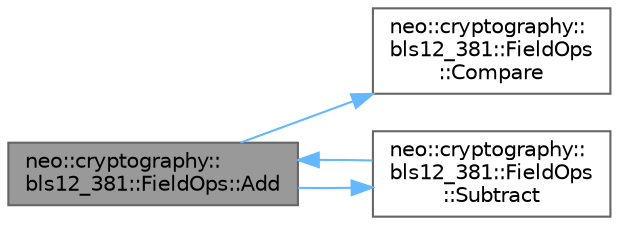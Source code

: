 digraph "neo::cryptography::bls12_381::FieldOps::Add"
{
 // LATEX_PDF_SIZE
  bgcolor="transparent";
  edge [fontname=Helvetica,fontsize=10,labelfontname=Helvetica,labelfontsize=10];
  node [fontname=Helvetica,fontsize=10,shape=box,height=0.2,width=0.4];
  rankdir="LR";
  Node1 [id="Node000001",label="neo::cryptography::\lbls12_381::FieldOps::Add",height=0.2,width=0.4,color="gray40", fillcolor="grey60", style="filled", fontcolor="black",tooltip=" "];
  Node1 -> Node2 [id="edge4_Node000001_Node000002",color="steelblue1",style="solid",tooltip=" "];
  Node2 [id="Node000002",label="neo::cryptography::\lbls12_381::FieldOps\l::Compare",height=0.2,width=0.4,color="grey40", fillcolor="white", style="filled",URL="$classneo_1_1cryptography_1_1bls12__381_1_1_field_ops.html#a6f2e69e1714607f74880bffec66bf416",tooltip=" "];
  Node1 -> Node3 [id="edge5_Node000001_Node000003",color="steelblue1",style="solid",tooltip=" "];
  Node3 [id="Node000003",label="neo::cryptography::\lbls12_381::FieldOps\l::Subtract",height=0.2,width=0.4,color="grey40", fillcolor="white", style="filled",URL="$classneo_1_1cryptography_1_1bls12__381_1_1_field_ops.html#a922671044e4826f1821eeab656ffdb9e",tooltip=" "];
  Node3 -> Node1 [id="edge6_Node000003_Node000001",color="steelblue1",style="solid",tooltip=" "];
}
